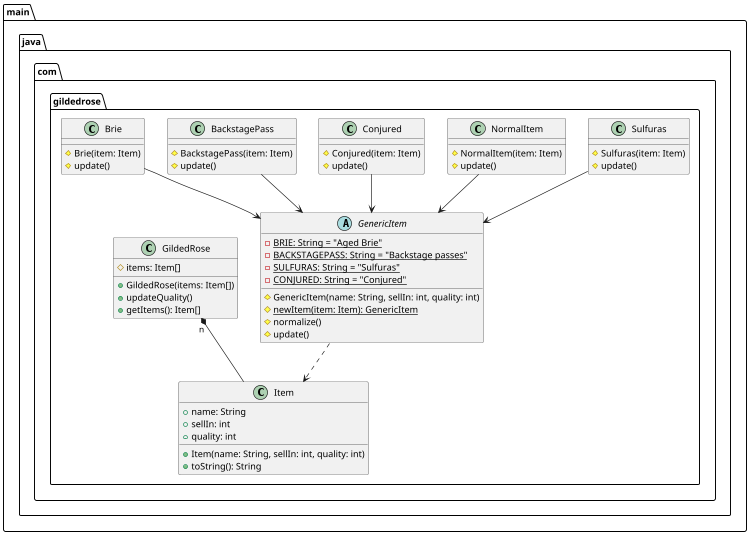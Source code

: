 @startuml
scale 750 width
package main.java.com.gildedrose <<Folder>>{

    class GildedRose{
        #items: Item[]
        +GildedRose(items: Item[])
        +updateQuality()
        +getItems(): Item[]
        }

    class Item{
        +name: String
        +sellIn: int
        +quality: int
        +Item(name: String, sellIn: int, quality: int)
        +toString(): String
        }

    abstract class GenericItem{
        -{static}BRIE: String = "Aged Brie"
        -{static}BACKSTAGEPASS: String = "Backstage passes"
        -{static}SULFURAS: String = "Sulfuras"
        -{static}CONJURED: String = "Conjured"
        #GenericItem(name: String, sellIn: int, quality: int)
        #{static}newItem(item: Item): GenericItem
        #normalize()
        #update()
        }

    class BackstagePass{
        #BackstagePass(item: Item)
        #update()
        }

    class Brie{
        #Brie(item: Item)
        #update()
        }

    class Conjured{
        #Conjured(item: Item)
        #update()
        }

   class NormalItem{
           #NormalItem(item: Item)
           #update()
           }

    class Sulfuras{
               #Sulfuras(item: Item)
               #update()
               }

    Item <.up. GenericItem
    GenericItem <-up- Brie
    GenericItem <-up- BackstagePass
    GenericItem <-up- Conjured
    GenericItem <-up- NormalItem
    GenericItem <-up- Sulfuras
    GildedRose "n" *-- Item
}


@enduml